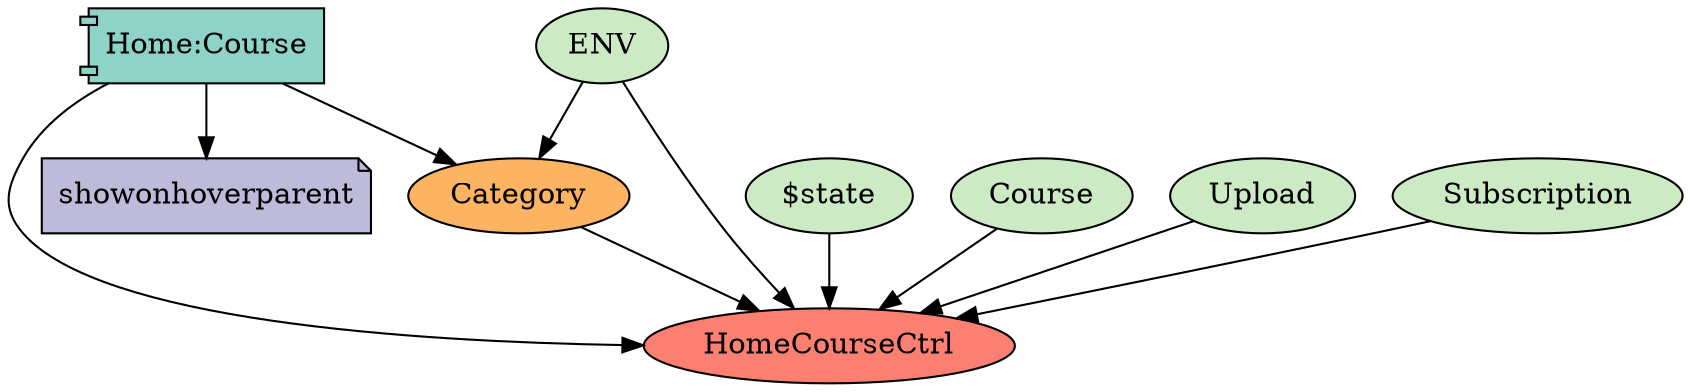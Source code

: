 digraph dependencies {
  node[shape="component",style="filled",colorscheme=set312]


    node[shape="component"]
    "Home:Course"[label="Home:Course", fillcolor=1]

    


    node[shape="ellipse"]
    


    
      "HomeCourseCtrl"[label="HomeCourseCtrl", fillcolor=4]
      "Home:Course" -> "HomeCourseCtrl"
    

    

    
      "Category"[label="Category", fillcolor=6]
      "Home:Course" -> "Category"
    

    node[shape="rectangle"]
    

    node[shape="note"]
    
      "showonhoverparent"[label="showonhoverparent", fillcolor=3]
      "Home:Course" -> "showonhoverparent"
    

    node[shape="folder"]
    







    node[shape="ellipse",style="filled", fillcolor=11]
    

    
      
    

    


    
      
        "ENV"[label="ENV"]
        "ENV" -> "HomeCourseCtrl"
      
        "$state"[label="$state"]
        "$state" -> "HomeCourseCtrl"
      
        "Course"[label="Course"]
        "Course" -> "HomeCourseCtrl"
      
        "Upload"[label="Upload"]
        "Upload" -> "HomeCourseCtrl"
      
        "Category"[label="Category"]
        "Category" -> "HomeCourseCtrl"
      
        "Subscription"[label="Subscription"]
        "Subscription" -> "HomeCourseCtrl"
      
    

    

    
      
        "ENV"[label="ENV"]
        "ENV" -> "Category"
      
    

    


}
